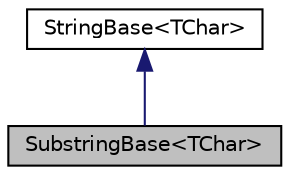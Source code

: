 digraph "SubstringBase&lt;TChar&gt;"
{
  edge [fontname="Helvetica",fontsize="10",labelfontname="Helvetica",labelfontsize="10"];
  node [fontname="Helvetica",fontsize="10",shape=record];
  Node0 [label="SubstringBase\<TChar\>",height=0.2,width=0.4,color="black", fillcolor="grey75", style="filled", fontcolor="black"];
  Node1 [label="StringBase\<TChar\>",height=0.2,width=0.4,color="black", fillcolor="white", style="filled",URL="$classaworx_1_1lib_1_1strings_1_1StringBase.html"];
  Node1 -> Node0 [dir="back",color="midnightblue",fontsize="10",style="solid",fontname="Helvetica"];
}

